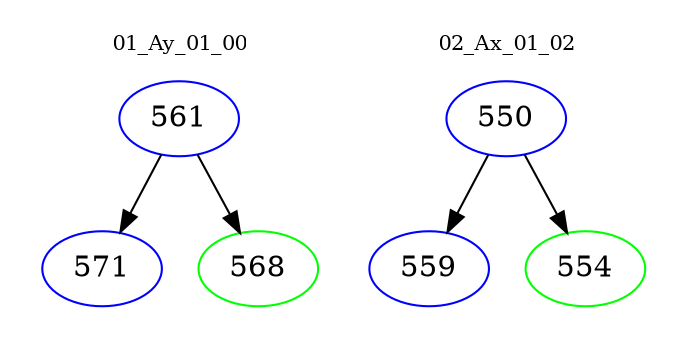 digraph{
subgraph cluster_0 {
color = white
label = "01_Ay_01_00";
fontsize=10;
T0_561 [label="561", color="blue"]
T0_561 -> T0_571 [color="black"]
T0_571 [label="571", color="blue"]
T0_561 -> T0_568 [color="black"]
T0_568 [label="568", color="green"]
}
subgraph cluster_1 {
color = white
label = "02_Ax_01_02";
fontsize=10;
T1_550 [label="550", color="blue"]
T1_550 -> T1_559 [color="black"]
T1_559 [label="559", color="blue"]
T1_550 -> T1_554 [color="black"]
T1_554 [label="554", color="green"]
}
}
